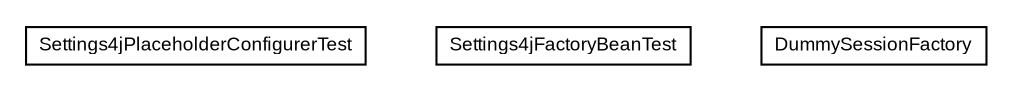 #!/usr/local/bin/dot
#
# Class diagram 
# Generated by UmlGraph version 4.6 (http://www.spinellis.gr/sw/umlgraph)
#

digraph G {
	edge [fontname="arial",fontsize=10,labelfontname="arial",labelfontsize=10];
	node [fontname="arial",fontsize=10,shape=plaintext];
	// org.settings4j.helper.spring.Settings4jPlaceholderConfigurerTest
	c95 [label=<<table border="0" cellborder="1" cellspacing="0" cellpadding="2" port="p" href="./Settings4jPlaceholderConfigurerTest.html">
		<tr><td><table border="0" cellspacing="0" cellpadding="1">
			<tr><td> Settings4jPlaceholderConfigurerTest </td></tr>
		</table></td></tr>
		</table>>, fontname="arial", fontcolor="black", fontsize=9.0];
	// org.settings4j.helper.spring.Settings4jFactoryBeanTest
	c96 [label=<<table border="0" cellborder="1" cellspacing="0" cellpadding="2" port="p" href="./Settings4jFactoryBeanTest.html">
		<tr><td><table border="0" cellspacing="0" cellpadding="1">
			<tr><td> Settings4jFactoryBeanTest </td></tr>
		</table></td></tr>
		</table>>, fontname="arial", fontcolor="black", fontsize=9.0];
	// org.settings4j.helper.spring.DummySessionFactory
	c97 [label=<<table border="0" cellborder="1" cellspacing="0" cellpadding="2" port="p" href="./DummySessionFactory.html">
		<tr><td><table border="0" cellspacing="0" cellpadding="1">
			<tr><td> DummySessionFactory </td></tr>
		</table></td></tr>
		</table>>, fontname="arial", fontcolor="black", fontsize=9.0];
}

